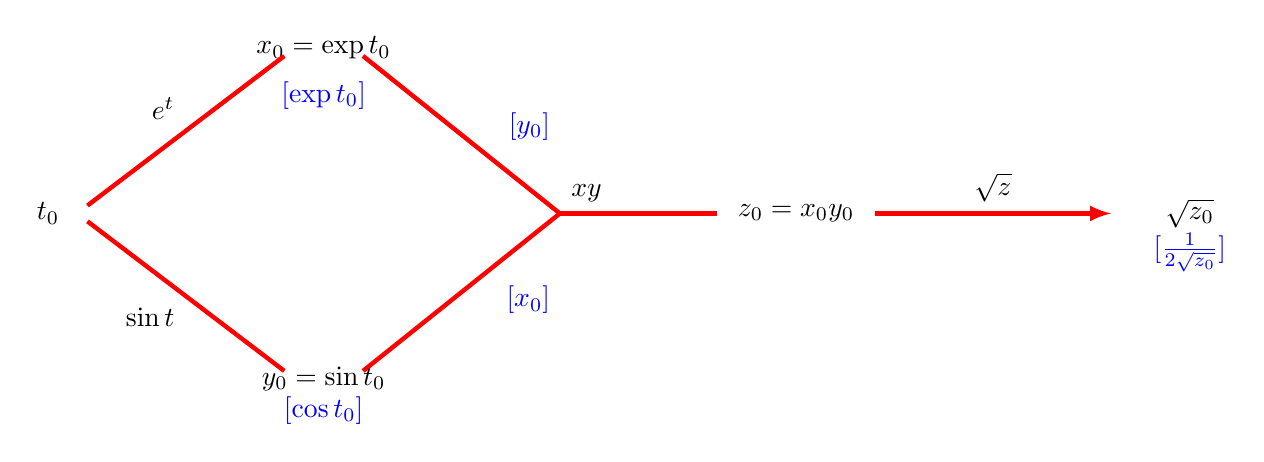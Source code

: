 \begin{tikzpicture}

%  \fill (0,-2) circle (0.5ex);
 % \fill (6,0) circle (0.5ex);
%  \fill (11,0) circle (0.5ex);

\node at (-3.5,0) {$t_0$};
\node at (0,2.1) {$x_0 = \exp t_0$};
\node at (0,-2.1) {$y_0 = \sin t_0$};

\node[blue] at (0,1.5) {$[\exp t_0]$};
\node[blue] at (0,-2.5) {$[\cos t_0]$};

% \node[red] at (-3.5,-1) {$\{\{F'(t_0)\}\}$};

\node at (6,0) {$z_0=x_0  y_0$};
 \node[blue,left] at (3,1.1) {$[y_0]$};
 \node[blue,left] at (3,-1.1) {$[x_0]$};

\node at (11,0) {$\sqrt{z_0}$};
 \node[blue] at (11,-0.5) {$[\frac{1}{2\sqrt{z_0}}]$};

\draw[ultra thick,red] (-0.5,2) -- (-3,0.1) node[midway, above left,black]{$e^t$};
\draw[ultra thick,red] (-0.5,-2) -- (-3,-0.1) node[midway, below left,black]{$\sin t$};

\draw[ultra thick,red]  (0.5,2) -- (3,0);
\draw[ultra thick,red] (0.5,-2) -- (3,0);

 \draw[ultra thick,red] (3,0) -- ++(2,0) node[pos=0,above right,black,scale=1]{$x y$} ;
 \draw[->,>=latex,ultra thick,red] (7,0) -- ++(3,0) node[midway,above,black,scale=1]{$\sqrt{z}$} ;
\end{tikzpicture}